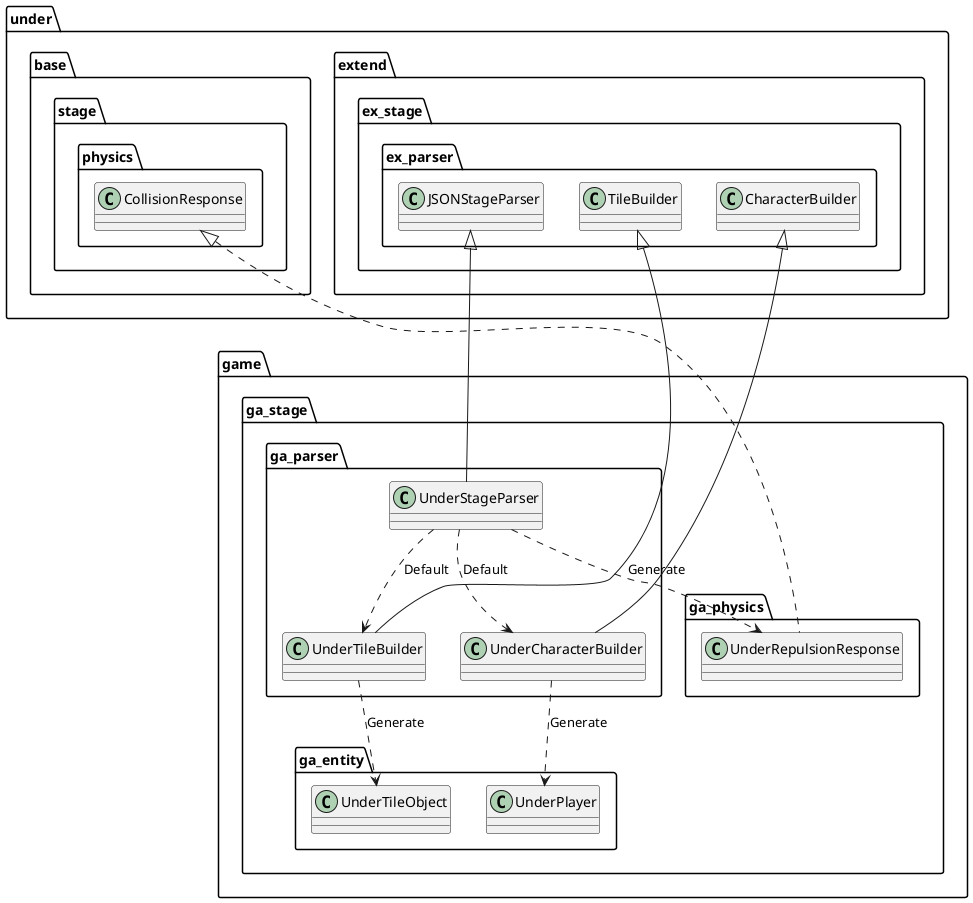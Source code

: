 @startuml StageGame

package game {
    package ga_stage {
        package ga_parser {
            class UnderStageParser
            class UnderTileBuilder
            class UnderCharacterBuilder
        }

        package ga_physics {
            class UnderRepulsionResponse
        }
    }
}

package game {
    package ga_stage {
        package ga_entity {
            class UnderTileObject
            class UnderPlayer
        }
    }
}

package under {
    package base {
        package stage {
            package physics {
                class CollisionResponse
            }
        }
    }
    package extend {
        package ex_stage {
            package ex_parser {
                class JSONStageParser
                class TileBuilder
                class CharacterBuilder
            }
        }
    }
}

UnderStageParser ..> UnderTileBuilder : "Default"
UnderStageParser ..> UnderCharacterBuilder : "Default"
UnderStageParser ..> UnderRepulsionResponse : "Generate"
UnderTileBuilder ..> UnderTileObject : Generate
UnderCharacterBuilder ..> UnderPlayer : Generate

JSONStageParser <|-- UnderStageParser
TileBuilder <|-- UnderTileBuilder
CharacterBuilder <|-- UnderCharacterBuilder
CollisionResponse <|.. UnderRepulsionResponse

@enduml
